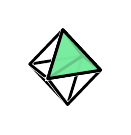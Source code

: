 % polymake for julian
% Sun Jul  8 17:40:13 2018
% unnamed

\begin{tikzpicture}[x  = {(0.9cm,-0.076cm)},
                    y  = {(-0.06cm,0.95cm)},
                    z  = {(-0.44cm,-0.29cm)},
                    scale = 0.5,
                    color = {lightgray}]


  % DEF POINTS
  \coordinate (v0_unnamed__1) at (1, 0, 0);
  \coordinate (v1_unnamed__1) at (0, 1, 0);
  \coordinate (v2_unnamed__1) at (0, 0, 1);
  \coordinate (v3_unnamed__1) at (0, 0, -1);
  \coordinate (v4_unnamed__1) at (0, -1, 0);
  \coordinate (v5_unnamed__1) at (-1, 0, 0);


  % EDGES STYLE
  \definecolor{edgecolor_unnamed__1}{rgb}{ 0,0,0 }
  \tikzstyle{facestyle_unnamed__1} = [fill=none, fill opacity=0.85, preaction={draw=white, line cap=round, line width=1.5 pt}, draw=edgecolor_unnamed__1, line width=1 pt, line cap=round, line join=round]


  % FACES and EDGES and POINTS in the right order
  \draw[facestyle_unnamed__1] (v0_unnamed__1) -- (v3_unnamed__1) -- (v1_unnamed__1) -- (v0_unnamed__1) -- cycle;
  \draw[facestyle_unnamed__1] (v0_unnamed__1) -- (v4_unnamed__1) -- (v3_unnamed__1) -- (v0_unnamed__1) -- cycle;
  \draw[facestyle_unnamed__1] (v5_unnamed__1) -- (v1_unnamed__1) -- (v3_unnamed__1) -- (v5_unnamed__1) -- cycle;
  \draw[facestyle_unnamed__1] (v3_unnamed__1) -- (v4_unnamed__1) -- (v5_unnamed__1) -- (v3_unnamed__1) -- cycle;


  %POINTS


  %FACETS
  \draw[facestyle_unnamed__1] (v5_unnamed__1) -- (v4_unnamed__1) -- (v2_unnamed__1) -- (v5_unnamed__1) -- cycle;
  \draw[facestyle_unnamed__1] (v5_unnamed__1) -- (v2_unnamed__1) -- (v1_unnamed__1) -- (v5_unnamed__1) -- cycle;


  %POINTS


  %FACETS
  \draw[facestyle_unnamed__1] (v2_unnamed__1) -- (v4_unnamed__1) -- (v0_unnamed__1) -- (v2_unnamed__1) -- cycle;


  %POINTS


  %FACETS
  \draw[facestyle_unnamed__1] (v2_unnamed__1) -- (v0_unnamed__1) -- (v1_unnamed__1) -- (v2_unnamed__1) -- cycle;


  %POINTS


  %FACETS

  % DEF POINTS
  \coordinate (v0_unnamed__2) at (1, 0, 0);
  \coordinate (v1_unnamed__2) at (0, 1, 0);
  \coordinate (v2_unnamed__2) at (0, 0, 1);
  \coordinate (v3_unnamed__2) at (0, 0, -1);


  % EDGES STYLE
  \definecolor{edgecolor_unnamed__2}{rgb}{ 0,0,0 }

  % FACES STYLE
  \definecolor{facetcolor_unnamed__2}{rgb}{ 0.467,0.925,0.62 }

  \tikzstyle{facestyle_unnamed__2} = [fill=facetcolor_unnamed__2, fill opacity=0.85, draw=edgecolor_unnamed__2, line width=1 pt, line cap=round, line join=round]


  % FACES and EDGES and POINTS in the right order
  \draw[facestyle_unnamed__2] (v1_unnamed__2) -- (v0_unnamed__2) -- (v3_unnamed__2) -- (v1_unnamed__2) -- cycle;
  \draw[facestyle_unnamed__2] (v0_unnamed__2) -- (v2_unnamed__2) -- (v3_unnamed__2) -- (v0_unnamed__2) -- cycle;
  \draw[facestyle_unnamed__2] (v3_unnamed__2) -- (v2_unnamed__2) -- (v1_unnamed__2) -- (v3_unnamed__2) -- cycle;


  %POINTS


  %FACETS
  \draw[facestyle_unnamed__2] (v1_unnamed__2) -- (v2_unnamed__2) -- (v0_unnamed__2) -- (v1_unnamed__2) -- cycle;


  %POINTS


  %FACETS

\end{tikzpicture}
